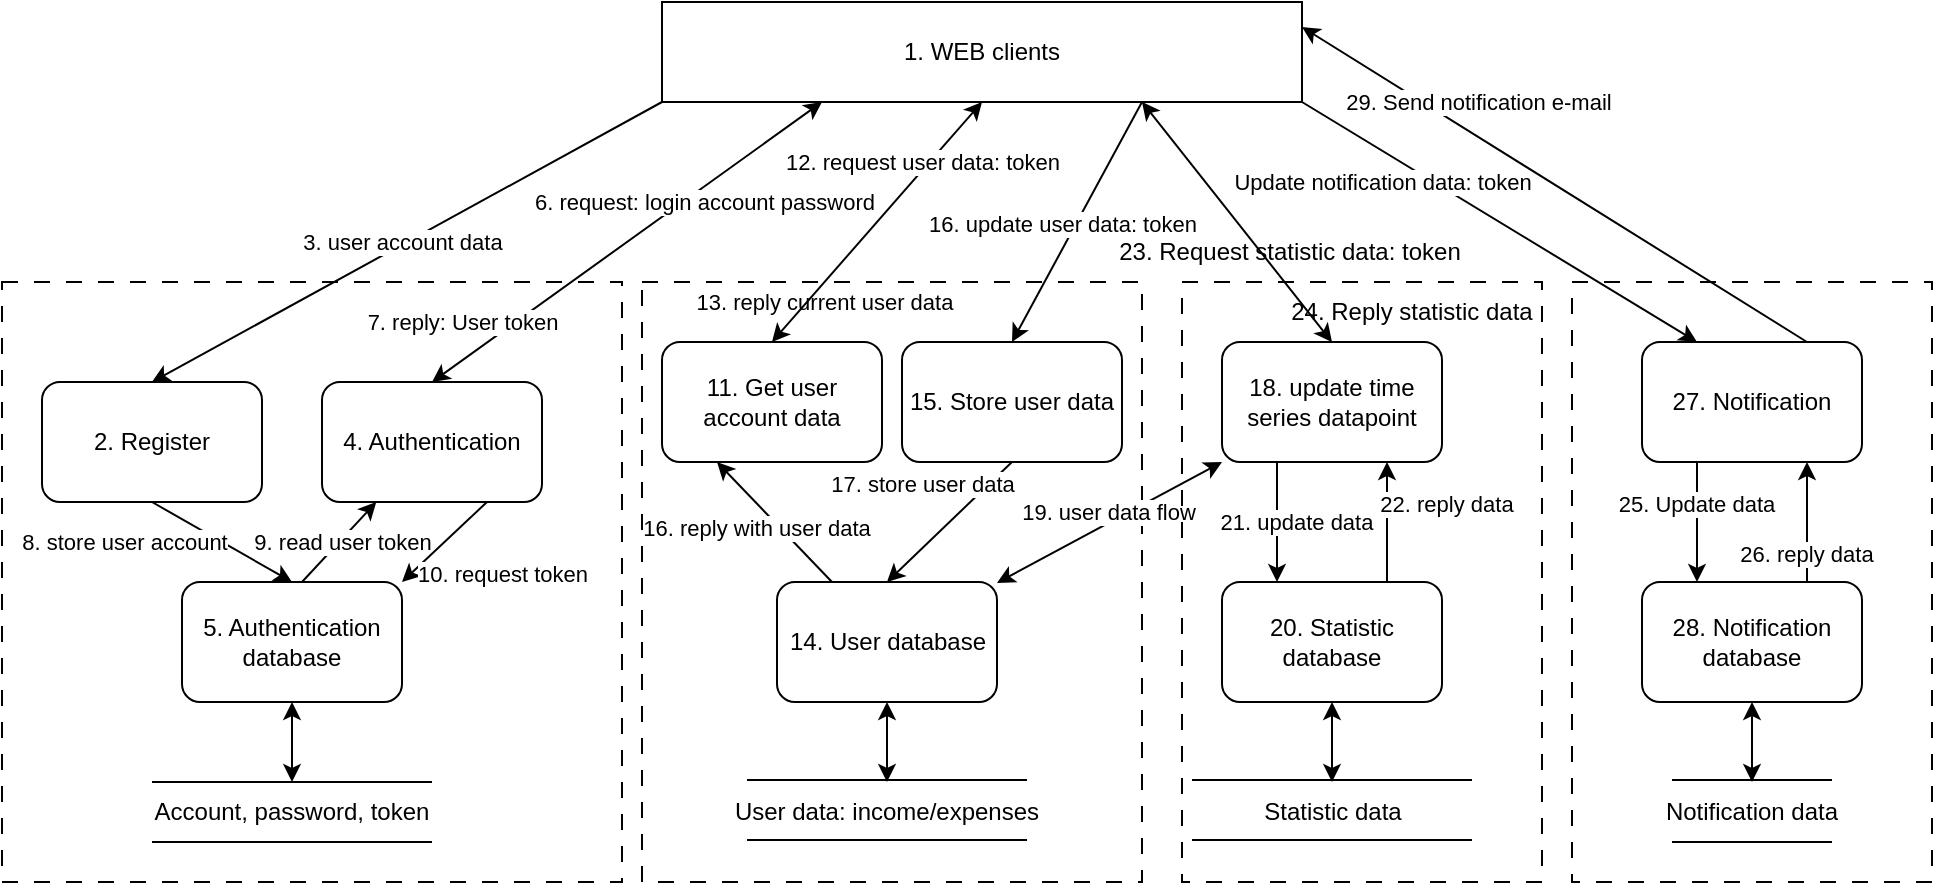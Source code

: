 <mxfile version="24.2.3" type="github">
  <diagram id="SQqnBoTm22RnMmIFvsIH" name="Page-1">
    <mxGraphModel dx="1005" dy="681" grid="1" gridSize="10" guides="1" tooltips="1" connect="1" arrows="1" fold="1" page="1" pageScale="1" pageWidth="850" pageHeight="1100" math="0" shadow="0">
      <root>
        <mxCell id="0" />
        <mxCell id="1" parent="0" />
        <mxCell id="8" value="" style="rounded=0;whiteSpace=wrap;html=1;dashed=1;dashPattern=8 8;fillColor=none;" parent="1" vertex="1">
          <mxGeometry x="10" y="160" width="310" height="300" as="geometry" />
        </mxCell>
        <mxCell id="76" style="edgeStyle=none;html=1;exitX=0.75;exitY=1;exitDx=0;exitDy=0;entryX=0.5;entryY=0;entryDx=0;entryDy=0;" parent="1" source="2" target="68" edge="1">
          <mxGeometry relative="1" as="geometry" />
        </mxCell>
        <mxCell id="77" value="16. update user data: token" style="edgeLabel;html=1;align=center;verticalAlign=middle;resizable=0;points=[];" parent="76" vertex="1" connectable="0">
          <mxGeometry x="-0.158" relative="1" as="geometry">
            <mxPoint x="-13" y="10" as="offset" />
          </mxGeometry>
        </mxCell>
        <mxCell id="115" style="edgeStyle=none;html=1;exitX=1;exitY=1;exitDx=0;exitDy=0;entryX=0.25;entryY=0;entryDx=0;entryDy=0;" parent="1" source="2" target="105" edge="1">
          <mxGeometry relative="1" as="geometry" />
        </mxCell>
        <mxCell id="116" value="Update notification data: token" style="edgeLabel;html=1;align=center;verticalAlign=middle;resizable=0;points=[];" parent="115" vertex="1" connectable="0">
          <mxGeometry x="-0.531" relative="1" as="geometry">
            <mxPoint x="-6" y="12" as="offset" />
          </mxGeometry>
        </mxCell>
        <mxCell id="2" value="1. WEB clients" style="rounded=0;whiteSpace=wrap;html=1;" parent="1" vertex="1">
          <mxGeometry x="340" y="20" width="320" height="50" as="geometry" />
        </mxCell>
        <mxCell id="6" value="2. Register" style="rounded=1;whiteSpace=wrap;html=1;" parent="1" vertex="1">
          <mxGeometry x="30" y="210" width="110" height="60" as="geometry" />
        </mxCell>
        <mxCell id="11" value="" style="endArrow=classic;html=1;exitX=0;exitY=1;exitDx=0;exitDy=0;entryX=0.5;entryY=0;entryDx=0;entryDy=0;" parent="1" source="2" target="6" edge="1">
          <mxGeometry width="50" height="50" relative="1" as="geometry">
            <mxPoint x="320" y="130" as="sourcePoint" />
            <mxPoint x="370" y="80" as="targetPoint" />
          </mxGeometry>
        </mxCell>
        <mxCell id="12" value="3. user account data" style="edgeLabel;html=1;align=center;verticalAlign=middle;resizable=0;points=[];" parent="11" vertex="1" connectable="0">
          <mxGeometry x="-0.282" y="2" relative="1" as="geometry">
            <mxPoint x="-40" y="18" as="offset" />
          </mxGeometry>
        </mxCell>
        <mxCell id="13" value="4. Authentication" style="rounded=1;whiteSpace=wrap;html=1;" parent="1" vertex="1">
          <mxGeometry x="170" y="210" width="110" height="60" as="geometry" />
        </mxCell>
        <mxCell id="19" value="5. Authentication database" style="rounded=1;whiteSpace=wrap;html=1;" parent="1" vertex="1">
          <mxGeometry x="100" y="310" width="110" height="60" as="geometry" />
        </mxCell>
        <mxCell id="26" value="Account, password, token" style="text;html=1;strokeColor=none;fillColor=none;align=center;verticalAlign=middle;whiteSpace=wrap;rounded=0;shadow=0;glass=0;" parent="1" vertex="1">
          <mxGeometry x="85" y="410" width="140" height="30" as="geometry" />
        </mxCell>
        <mxCell id="32" value="" style="endArrow=classic;startArrow=classic;html=1;entryX=0.5;entryY=1;entryDx=0;entryDy=0;exitX=0.5;exitY=0;exitDx=0;exitDy=0;" parent="1" source="26" target="19" edge="1">
          <mxGeometry width="50" height="50" relative="1" as="geometry">
            <mxPoint x="290" y="420" as="sourcePoint" />
            <mxPoint x="340" y="370" as="targetPoint" />
          </mxGeometry>
        </mxCell>
        <mxCell id="33" value="" style="endArrow=none;html=1;" parent="1" edge="1">
          <mxGeometry width="50" height="50" relative="1" as="geometry">
            <mxPoint x="85" y="410" as="sourcePoint" />
            <mxPoint x="225" y="410" as="targetPoint" />
          </mxGeometry>
        </mxCell>
        <mxCell id="34" value="" style="endArrow=none;html=1;" parent="1" edge="1">
          <mxGeometry width="50" height="50" relative="1" as="geometry">
            <mxPoint x="85" y="440" as="sourcePoint" />
            <mxPoint x="225" y="440" as="targetPoint" />
          </mxGeometry>
        </mxCell>
        <mxCell id="37" value="" style="endArrow=classic;html=1;exitX=0.5;exitY=1;exitDx=0;exitDy=0;entryX=0.5;entryY=0;entryDx=0;entryDy=0;" parent="1" source="6" target="19" edge="1">
          <mxGeometry width="50" height="50" relative="1" as="geometry">
            <mxPoint x="310" y="380" as="sourcePoint" />
            <mxPoint x="360" y="330" as="targetPoint" />
          </mxGeometry>
        </mxCell>
        <mxCell id="38" value="8. store user account" style="edgeLabel;html=1;align=center;verticalAlign=middle;resizable=0;points=[];" parent="37" vertex="1" connectable="0">
          <mxGeometry x="0.422" y="-3" relative="1" as="geometry">
            <mxPoint x="-63" y="-11" as="offset" />
          </mxGeometry>
        </mxCell>
        <mxCell id="39" value="" style="endArrow=classic;html=1;" parent="1" target="13" edge="1">
          <mxGeometry width="50" height="50" relative="1" as="geometry">
            <mxPoint x="160" y="310" as="sourcePoint" />
            <mxPoint x="310" y="310" as="targetPoint" />
          </mxGeometry>
        </mxCell>
        <mxCell id="40" value="9. read user token" style="edgeLabel;html=1;align=center;verticalAlign=middle;resizable=0;points=[];" parent="39" vertex="1" connectable="0">
          <mxGeometry x="0.336" y="-3" relative="1" as="geometry">
            <mxPoint x="-7" y="4" as="offset" />
          </mxGeometry>
        </mxCell>
        <mxCell id="42" value="" style="endArrow=classic;html=1;exitX=0.75;exitY=1;exitDx=0;exitDy=0;entryX=1;entryY=0;entryDx=0;entryDy=0;" parent="1" source="13" target="19" edge="1">
          <mxGeometry width="50" height="50" relative="1" as="geometry">
            <mxPoint x="330" y="360" as="sourcePoint" />
            <mxPoint x="380" y="310" as="targetPoint" />
          </mxGeometry>
        </mxCell>
        <mxCell id="43" value="10. request token" style="edgeLabel;html=1;align=center;verticalAlign=middle;resizable=0;points=[];" parent="42" vertex="1" connectable="0">
          <mxGeometry x="-0.357" y="3" relative="1" as="geometry">
            <mxPoint x="19" y="21" as="offset" />
          </mxGeometry>
        </mxCell>
        <mxCell id="46" value="" style="endArrow=classic;startArrow=classic;html=1;entryX=0.25;entryY=1;entryDx=0;entryDy=0;exitX=0.5;exitY=0;exitDx=0;exitDy=0;" parent="1" source="13" target="2" edge="1">
          <mxGeometry width="50" height="50" relative="1" as="geometry">
            <mxPoint x="430" y="260" as="sourcePoint" />
            <mxPoint x="480" y="210" as="targetPoint" />
          </mxGeometry>
        </mxCell>
        <mxCell id="47" value="6. request: login account password" style="edgeLabel;html=1;align=center;verticalAlign=middle;resizable=0;points=[];" parent="46" vertex="1" connectable="0">
          <mxGeometry x="0.309" y="2" relative="1" as="geometry">
            <mxPoint x="9" y="3" as="offset" />
          </mxGeometry>
        </mxCell>
        <mxCell id="48" value="7. reply: User token" style="edgeLabel;html=1;align=center;verticalAlign=middle;resizable=0;points=[];" parent="1" vertex="1" connectable="0">
          <mxGeometry x="239.998" y="180.002" as="geometry" />
        </mxCell>
        <mxCell id="53" value="11. Get user account data" style="rounded=1;whiteSpace=wrap;html=1;" parent="1" vertex="1">
          <mxGeometry x="340" y="190" width="110" height="60" as="geometry" />
        </mxCell>
        <mxCell id="57" value="13. reply current user data" style="edgeLabel;html=1;align=center;verticalAlign=middle;resizable=0;points=[];" parent="1" vertex="1" connectable="0">
          <mxGeometry x="470.002" y="190.002" as="geometry">
            <mxPoint x="-49" y="-20" as="offset" />
          </mxGeometry>
        </mxCell>
        <mxCell id="78" style="edgeStyle=none;html=1;exitX=0.25;exitY=0;exitDx=0;exitDy=0;entryX=0.25;entryY=1;entryDx=0;entryDy=0;" parent="1" source="59" target="53" edge="1">
          <mxGeometry relative="1" as="geometry" />
        </mxCell>
        <mxCell id="79" value="16. reply with user data" style="edgeLabel;html=1;align=center;verticalAlign=middle;resizable=0;points=[];" parent="78" vertex="1" connectable="0">
          <mxGeometry x="-0.334" y="3" relative="1" as="geometry">
            <mxPoint x="-17" y="-9" as="offset" />
          </mxGeometry>
        </mxCell>
        <mxCell id="59" value="14. User database" style="rounded=1;whiteSpace=wrap;html=1;" parent="1" vertex="1">
          <mxGeometry x="397.5" y="310" width="110" height="60" as="geometry" />
        </mxCell>
        <mxCell id="63" value="" style="endArrow=classic;startArrow=classic;html=1;entryX=0.5;entryY=1;entryDx=0;entryDy=0;exitX=0.5;exitY=0;exitDx=0;exitDy=0;" parent="1" source="64" target="59" edge="1">
          <mxGeometry width="50" height="50" relative="1" as="geometry">
            <mxPoint x="190" y="560" as="sourcePoint" />
            <mxPoint x="240" y="510" as="targetPoint" />
          </mxGeometry>
        </mxCell>
        <mxCell id="64" value="User data: income/expenses" style="text;html=1;strokeColor=none;fillColor=none;align=center;verticalAlign=middle;whiteSpace=wrap;rounded=0;shadow=0;glass=0;" parent="1" vertex="1">
          <mxGeometry x="370" y="410" width="165" height="30" as="geometry" />
        </mxCell>
        <mxCell id="65" value="" style="endArrow=none;html=1;" parent="1" edge="1">
          <mxGeometry width="50" height="50" relative="1" as="geometry">
            <mxPoint x="382.5" y="409" as="sourcePoint" />
            <mxPoint x="522.5" y="409" as="targetPoint" />
          </mxGeometry>
        </mxCell>
        <mxCell id="66" value="" style="endArrow=none;html=1;" parent="1" edge="1">
          <mxGeometry width="50" height="50" relative="1" as="geometry">
            <mxPoint x="382.5" y="439" as="sourcePoint" />
            <mxPoint x="522.5" y="439" as="targetPoint" />
          </mxGeometry>
        </mxCell>
        <mxCell id="70" value="" style="rounded=0;whiteSpace=wrap;html=1;dashed=1;dashPattern=8 8;fillColor=none;" parent="1" vertex="1">
          <mxGeometry x="330" y="160" width="250" height="300" as="geometry" />
        </mxCell>
        <mxCell id="80" style="edgeStyle=none;html=1;exitX=0.5;exitY=1;exitDx=0;exitDy=0;entryX=0.5;entryY=0;entryDx=0;entryDy=0;" parent="1" source="68" target="59" edge="1">
          <mxGeometry relative="1" as="geometry" />
        </mxCell>
        <mxCell id="81" value="17. store user data" style="edgeLabel;html=1;align=center;verticalAlign=middle;resizable=0;points=[];" parent="80" vertex="1" connectable="0">
          <mxGeometry x="0.53" y="-1" relative="1" as="geometry">
            <mxPoint x="3" y="-35" as="offset" />
          </mxGeometry>
        </mxCell>
        <mxCell id="68" value="15. Store user data" style="rounded=1;whiteSpace=wrap;html=1;" parent="1" vertex="1">
          <mxGeometry x="460" y="190" width="110" height="60" as="geometry" />
        </mxCell>
        <mxCell id="71" value="" style="endArrow=classic;startArrow=classic;html=1;entryX=0.5;entryY=1;entryDx=0;entryDy=0;exitX=0.5;exitY=0;exitDx=0;exitDy=0;" parent="1" source="53" target="2" edge="1">
          <mxGeometry width="50" height="50" relative="1" as="geometry">
            <mxPoint x="460" y="160" as="sourcePoint" />
            <mxPoint x="510" y="110" as="targetPoint" />
          </mxGeometry>
        </mxCell>
        <mxCell id="73" value="12. request user data: token" style="edgeLabel;html=1;align=center;verticalAlign=middle;resizable=0;points=[];" parent="1" vertex="1" connectable="0">
          <mxGeometry x="470.002" y="100.002" as="geometry" />
        </mxCell>
        <mxCell id="82" value="18. update time series datapoint" style="rounded=1;whiteSpace=wrap;html=1;" parent="1" vertex="1">
          <mxGeometry x="620" y="190" width="110" height="60" as="geometry" />
        </mxCell>
        <mxCell id="85" value="20. Statistic database" style="rounded=1;whiteSpace=wrap;html=1;" parent="1" vertex="1">
          <mxGeometry x="620" y="310" width="110" height="60" as="geometry" />
        </mxCell>
        <mxCell id="86" value="Statistic data" style="text;html=1;strokeColor=none;fillColor=none;align=center;verticalAlign=middle;whiteSpace=wrap;rounded=0;shadow=0;glass=0;" parent="1" vertex="1">
          <mxGeometry x="592.5" y="410" width="165" height="30" as="geometry" />
        </mxCell>
        <mxCell id="87" value="" style="endArrow=none;html=1;" parent="1" edge="1">
          <mxGeometry width="50" height="50" relative="1" as="geometry">
            <mxPoint x="605" y="439" as="sourcePoint" />
            <mxPoint x="745" y="439" as="targetPoint" />
          </mxGeometry>
        </mxCell>
        <mxCell id="88" value="" style="endArrow=none;html=1;" parent="1" edge="1">
          <mxGeometry width="50" height="50" relative="1" as="geometry">
            <mxPoint x="605" y="409" as="sourcePoint" />
            <mxPoint x="745" y="409" as="targetPoint" />
          </mxGeometry>
        </mxCell>
        <mxCell id="90" value="" style="endArrow=classic;startArrow=classic;html=1;entryX=0;entryY=1;entryDx=0;entryDy=0;" parent="1" source="59" target="82" edge="1">
          <mxGeometry width="50" height="50" relative="1" as="geometry">
            <mxPoint x="520" y="340" as="sourcePoint" />
            <mxPoint x="570" y="290" as="targetPoint" />
          </mxGeometry>
        </mxCell>
        <mxCell id="91" value="19. user data flow" style="edgeLabel;html=1;align=center;verticalAlign=middle;resizable=0;points=[];" parent="90" vertex="1" connectable="0">
          <mxGeometry x="0.22" y="-1" relative="1" as="geometry">
            <mxPoint x="-14" as="offset" />
          </mxGeometry>
        </mxCell>
        <mxCell id="92" value="" style="endArrow=classic;startArrow=classic;html=1;entryX=0.5;entryY=1;entryDx=0;entryDy=0;exitX=0.5;exitY=0;exitDx=0;exitDy=0;" parent="1" source="86" target="85" edge="1">
          <mxGeometry width="50" height="50" relative="1" as="geometry">
            <mxPoint x="730" y="560" as="sourcePoint" />
            <mxPoint x="780" y="510" as="targetPoint" />
          </mxGeometry>
        </mxCell>
        <mxCell id="95" value="" style="endArrow=classic;html=1;exitX=0.25;exitY=1;exitDx=0;exitDy=0;entryX=0.25;entryY=0;entryDx=0;entryDy=0;" parent="1" source="82" target="85" edge="1">
          <mxGeometry width="50" height="50" relative="1" as="geometry">
            <mxPoint x="670" y="590" as="sourcePoint" />
            <mxPoint x="730" y="520" as="targetPoint" />
          </mxGeometry>
        </mxCell>
        <mxCell id="96" value="21. update data" style="edgeLabel;html=1;align=center;verticalAlign=middle;resizable=0;points=[];" parent="95" vertex="1" connectable="0">
          <mxGeometry x="0.335" y="-4" relative="1" as="geometry">
            <mxPoint x="13" y="-10" as="offset" />
          </mxGeometry>
        </mxCell>
        <mxCell id="97" value="" style="endArrow=classic;html=1;entryX=0.75;entryY=1;entryDx=0;entryDy=0;exitX=0.75;exitY=0;exitDx=0;exitDy=0;" parent="1" source="85" target="82" edge="1">
          <mxGeometry width="50" height="50" relative="1" as="geometry">
            <mxPoint x="710" y="300" as="sourcePoint" />
            <mxPoint x="740" y="260" as="targetPoint" />
          </mxGeometry>
        </mxCell>
        <mxCell id="98" value="22. reply data" style="edgeLabel;html=1;align=center;verticalAlign=middle;resizable=0;points=[];" parent="97" vertex="1" connectable="0">
          <mxGeometry x="-0.476" y="-2" relative="1" as="geometry">
            <mxPoint x="27" y="-24" as="offset" />
          </mxGeometry>
        </mxCell>
        <mxCell id="99" value="" style="rounded=0;whiteSpace=wrap;html=1;dashed=1;dashPattern=8 8;fillColor=none;" parent="1" vertex="1">
          <mxGeometry x="600" y="160" width="180" height="300" as="geometry" />
        </mxCell>
        <mxCell id="100" value="" style="endArrow=classic;startArrow=classic;html=1;entryX=0.75;entryY=1;entryDx=0;entryDy=0;exitX=0.5;exitY=0;exitDx=0;exitDy=0;" parent="1" source="82" target="2" edge="1">
          <mxGeometry width="50" height="50" relative="1" as="geometry">
            <mxPoint x="670" y="160" as="sourcePoint" />
            <mxPoint x="720" y="110" as="targetPoint" />
          </mxGeometry>
        </mxCell>
        <mxCell id="101" value="23. Request statistic data: token" style="text;html=1;strokeColor=none;fillColor=none;align=center;verticalAlign=middle;whiteSpace=wrap;rounded=0;shadow=0;glass=0;sketch=0;" parent="1" vertex="1">
          <mxGeometry x="560" y="130" width="187.5" height="30" as="geometry" />
        </mxCell>
        <mxCell id="103" value="24. Reply statistic data" style="text;html=1;strokeColor=none;fillColor=none;align=center;verticalAlign=middle;whiteSpace=wrap;rounded=0;shadow=0;glass=0;sketch=0;" parent="1" vertex="1">
          <mxGeometry x="640" y="160" width="150" height="30" as="geometry" />
        </mxCell>
        <mxCell id="107" style="edgeStyle=none;html=1;exitX=0.25;exitY=1;exitDx=0;exitDy=0;entryX=0.25;entryY=0;entryDx=0;entryDy=0;" parent="1" source="105" target="106" edge="1">
          <mxGeometry relative="1" as="geometry" />
        </mxCell>
        <mxCell id="108" value="25. Update data" style="edgeLabel;html=1;align=center;verticalAlign=middle;resizable=0;points=[];" parent="107" vertex="1" connectable="0">
          <mxGeometry x="-0.321" y="-1" relative="1" as="geometry">
            <mxPoint as="offset" />
          </mxGeometry>
        </mxCell>
        <mxCell id="117" style="edgeStyle=none;html=1;exitX=0.75;exitY=0;exitDx=0;exitDy=0;entryX=1;entryY=0.25;entryDx=0;entryDy=0;" parent="1" source="105" target="2" edge="1">
          <mxGeometry relative="1" as="geometry" />
        </mxCell>
        <mxCell id="118" value="29. Send notification e-mail" style="edgeLabel;html=1;align=center;verticalAlign=middle;resizable=0;points=[];" parent="117" vertex="1" connectable="0">
          <mxGeometry x="0.491" y="-4" relative="1" as="geometry">
            <mxPoint x="21" y="1" as="offset" />
          </mxGeometry>
        </mxCell>
        <mxCell id="105" value="27. Notification" style="rounded=1;whiteSpace=wrap;html=1;" parent="1" vertex="1">
          <mxGeometry x="830" y="190" width="110" height="60" as="geometry" />
        </mxCell>
        <mxCell id="109" style="edgeStyle=none;html=1;exitX=0.75;exitY=0;exitDx=0;exitDy=0;entryX=0.75;entryY=1;entryDx=0;entryDy=0;" parent="1" source="106" target="105" edge="1">
          <mxGeometry relative="1" as="geometry" />
        </mxCell>
        <mxCell id="110" value="26. reply data" style="edgeLabel;html=1;align=center;verticalAlign=middle;resizable=0;points=[];" parent="109" vertex="1" connectable="0">
          <mxGeometry x="-0.512" y="1" relative="1" as="geometry">
            <mxPoint as="offset" />
          </mxGeometry>
        </mxCell>
        <mxCell id="106" value="28. Notification database" style="rounded=1;whiteSpace=wrap;html=1;" parent="1" vertex="1">
          <mxGeometry x="830" y="310" width="110" height="60" as="geometry" />
        </mxCell>
        <mxCell id="111" value="Notification data" style="text;html=1;strokeColor=none;fillColor=none;align=center;verticalAlign=middle;whiteSpace=wrap;rounded=0;shadow=0;glass=0;" parent="1" vertex="1">
          <mxGeometry x="815" y="410" width="140" height="30" as="geometry" />
        </mxCell>
        <mxCell id="112" value="" style="endArrow=none;html=1;" parent="1" edge="1">
          <mxGeometry width="50" height="50" relative="1" as="geometry">
            <mxPoint x="845" y="409" as="sourcePoint" />
            <mxPoint x="925" y="409" as="targetPoint" />
          </mxGeometry>
        </mxCell>
        <mxCell id="113" value="" style="endArrow=none;html=1;" parent="1" edge="1">
          <mxGeometry width="50" height="50" relative="1" as="geometry">
            <mxPoint x="845" y="440" as="sourcePoint" />
            <mxPoint x="925" y="440" as="targetPoint" />
          </mxGeometry>
        </mxCell>
        <mxCell id="114" value="" style="endArrow=classic;startArrow=classic;html=1;entryX=0.5;entryY=1;entryDx=0;entryDy=0;" parent="1" source="111" target="106" edge="1">
          <mxGeometry width="50" height="50" relative="1" as="geometry">
            <mxPoint x="990" y="490" as="sourcePoint" />
            <mxPoint x="1040" y="440" as="targetPoint" />
          </mxGeometry>
        </mxCell>
        <mxCell id="119" value="" style="rounded=0;whiteSpace=wrap;html=1;dashed=1;dashPattern=8 8;fillColor=none;" parent="1" vertex="1">
          <mxGeometry x="795" y="160" width="180" height="300" as="geometry" />
        </mxCell>
      </root>
    </mxGraphModel>
  </diagram>
</mxfile>
